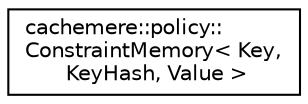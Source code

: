 digraph "Graphical Class Hierarchy"
{
 // LATEX_PDF_SIZE
  edge [fontname="Helvetica",fontsize="10",labelfontname="Helvetica",labelfontsize="10"];
  node [fontname="Helvetica",fontsize="10",shape=record];
  rankdir="LR";
  Node0 [label="cachemere::policy::\lConstraintMemory\< Key,\l KeyHash, Value \>",height=0.2,width=0.4,color="black", fillcolor="white", style="filled",URL="$classcachemere_1_1policy_1_1ConstraintMemory.html",tooltip="Memory constraint."];
}
